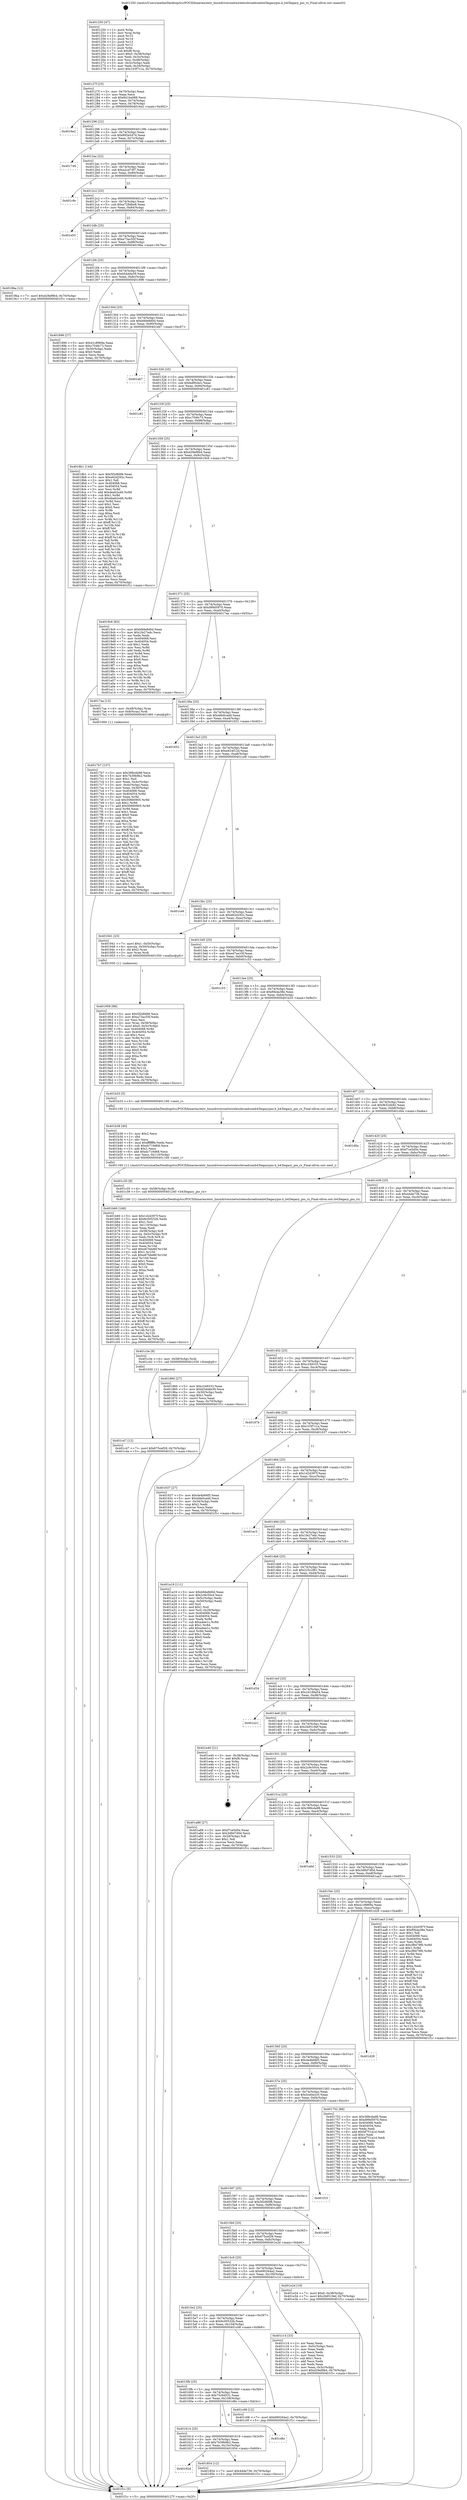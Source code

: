 digraph "0x401250" {
  label = "0x401250 (/mnt/c/Users/mathe/Desktop/tcc/POCII/binaries/extr_linuxdriversnetwirelessbroadcomb43legacypio.h_b43legacy_pio_rx_Final-ollvm.out::main(0))"
  labelloc = "t"
  node[shape=record]

  Entry [label="",width=0.3,height=0.3,shape=circle,fillcolor=black,style=filled]
  "0x40127f" [label="{
     0x40127f [23]\l
     | [instrs]\l
     &nbsp;&nbsp;0x40127f \<+3\>: mov -0x70(%rbp),%eax\l
     &nbsp;&nbsp;0x401282 \<+2\>: mov %eax,%ecx\l
     &nbsp;&nbsp;0x401284 \<+6\>: sub $0x841ba088,%ecx\l
     &nbsp;&nbsp;0x40128a \<+3\>: mov %eax,-0x74(%rbp)\l
     &nbsp;&nbsp;0x40128d \<+3\>: mov %ecx,-0x78(%rbp)\l
     &nbsp;&nbsp;0x401290 \<+6\>: je 00000000004016e2 \<main+0x492\>\l
  }"]
  "0x4016e2" [label="{
     0x4016e2\l
  }", style=dashed]
  "0x401296" [label="{
     0x401296 [22]\l
     | [instrs]\l
     &nbsp;&nbsp;0x401296 \<+5\>: jmp 000000000040129b \<main+0x4b\>\l
     &nbsp;&nbsp;0x40129b \<+3\>: mov -0x74(%rbp),%eax\l
     &nbsp;&nbsp;0x40129e \<+5\>: sub $0x892e5474,%eax\l
     &nbsp;&nbsp;0x4012a3 \<+3\>: mov %eax,-0x7c(%rbp)\l
     &nbsp;&nbsp;0x4012a6 \<+6\>: je 0000000000401746 \<main+0x4f6\>\l
  }"]
  Exit [label="",width=0.3,height=0.3,shape=circle,fillcolor=black,style=filled,peripheries=2]
  "0x401746" [label="{
     0x401746\l
  }", style=dashed]
  "0x4012ac" [label="{
     0x4012ac [22]\l
     | [instrs]\l
     &nbsp;&nbsp;0x4012ac \<+5\>: jmp 00000000004012b1 \<main+0x61\>\l
     &nbsp;&nbsp;0x4012b1 \<+3\>: mov -0x74(%rbp),%eax\l
     &nbsp;&nbsp;0x4012b4 \<+5\>: sub $0xa2cd74f7,%eax\l
     &nbsp;&nbsp;0x4012b9 \<+3\>: mov %eax,-0x80(%rbp)\l
     &nbsp;&nbsp;0x4012bc \<+6\>: je 0000000000401c9c \<main+0xa4c\>\l
  }"]
  "0x401c47" [label="{
     0x401c47 [12]\l
     | [instrs]\l
     &nbsp;&nbsp;0x401c47 \<+7\>: movl $0x675cef28,-0x70(%rbp)\l
     &nbsp;&nbsp;0x401c4e \<+5\>: jmp 0000000000401f1c \<main+0xccc\>\l
  }"]
  "0x401c9c" [label="{
     0x401c9c\l
  }", style=dashed]
  "0x4012c2" [label="{
     0x4012c2 [25]\l
     | [instrs]\l
     &nbsp;&nbsp;0x4012c2 \<+5\>: jmp 00000000004012c7 \<main+0x77\>\l
     &nbsp;&nbsp;0x4012c7 \<+3\>: mov -0x74(%rbp),%eax\l
     &nbsp;&nbsp;0x4012ca \<+5\>: sub $0xa728dbe8,%eax\l
     &nbsp;&nbsp;0x4012cf \<+6\>: mov %eax,-0x84(%rbp)\l
     &nbsp;&nbsp;0x4012d5 \<+6\>: je 0000000000401e55 \<main+0xc05\>\l
  }"]
  "0x401c3e" [label="{
     0x401c3e [9]\l
     | [instrs]\l
     &nbsp;&nbsp;0x401c3e \<+4\>: mov -0x58(%rbp),%rdi\l
     &nbsp;&nbsp;0x401c42 \<+5\>: call 0000000000401030 \<free@plt\>\l
     | [calls]\l
     &nbsp;&nbsp;0x401030 \{1\} (unknown)\l
  }"]
  "0x401e55" [label="{
     0x401e55\l
  }", style=dashed]
  "0x4012db" [label="{
     0x4012db [25]\l
     | [instrs]\l
     &nbsp;&nbsp;0x4012db \<+5\>: jmp 00000000004012e0 \<main+0x90\>\l
     &nbsp;&nbsp;0x4012e0 \<+3\>: mov -0x74(%rbp),%eax\l
     &nbsp;&nbsp;0x4012e3 \<+5\>: sub $0xa73ac55f,%eax\l
     &nbsp;&nbsp;0x4012e8 \<+6\>: mov %eax,-0x88(%rbp)\l
     &nbsp;&nbsp;0x4012ee \<+6\>: je 00000000004019ba \<main+0x76a\>\l
  }"]
  "0x401b60" [label="{
     0x401b60 [168]\l
     | [instrs]\l
     &nbsp;&nbsp;0x401b60 \<+5\>: mov $0x1d2d397f,%ecx\l
     &nbsp;&nbsp;0x401b65 \<+5\>: mov $0x6c00532b,%edx\l
     &nbsp;&nbsp;0x401b6a \<+3\>: mov $0x1,%sil\l
     &nbsp;&nbsp;0x401b6d \<+6\>: mov -0x110(%rbp),%edi\l
     &nbsp;&nbsp;0x401b73 \<+3\>: imul %eax,%edi\l
     &nbsp;&nbsp;0x401b76 \<+4\>: mov -0x58(%rbp),%r8\l
     &nbsp;&nbsp;0x401b7a \<+4\>: movslq -0x5c(%rbp),%r9\l
     &nbsp;&nbsp;0x401b7e \<+4\>: mov %edi,(%r8,%r9,4)\l
     &nbsp;&nbsp;0x401b82 \<+7\>: mov 0x404068,%eax\l
     &nbsp;&nbsp;0x401b89 \<+7\>: mov 0x404054,%edi\l
     &nbsp;&nbsp;0x401b90 \<+3\>: mov %eax,%r10d\l
     &nbsp;&nbsp;0x401b93 \<+7\>: add $0xe67bbd6f,%r10d\l
     &nbsp;&nbsp;0x401b9a \<+4\>: sub $0x1,%r10d\l
     &nbsp;&nbsp;0x401b9e \<+7\>: sub $0xe67bbd6f,%r10d\l
     &nbsp;&nbsp;0x401ba5 \<+4\>: imul %r10d,%eax\l
     &nbsp;&nbsp;0x401ba9 \<+3\>: and $0x1,%eax\l
     &nbsp;&nbsp;0x401bac \<+3\>: cmp $0x0,%eax\l
     &nbsp;&nbsp;0x401baf \<+4\>: sete %r11b\l
     &nbsp;&nbsp;0x401bb3 \<+3\>: cmp $0xa,%edi\l
     &nbsp;&nbsp;0x401bb6 \<+3\>: setl %bl\l
     &nbsp;&nbsp;0x401bb9 \<+3\>: mov %r11b,%r14b\l
     &nbsp;&nbsp;0x401bbc \<+4\>: xor $0xff,%r14b\l
     &nbsp;&nbsp;0x401bc0 \<+3\>: mov %bl,%r15b\l
     &nbsp;&nbsp;0x401bc3 \<+4\>: xor $0xff,%r15b\l
     &nbsp;&nbsp;0x401bc7 \<+4\>: xor $0x1,%sil\l
     &nbsp;&nbsp;0x401bcb \<+3\>: mov %r14b,%r12b\l
     &nbsp;&nbsp;0x401bce \<+4\>: and $0xff,%r12b\l
     &nbsp;&nbsp;0x401bd2 \<+3\>: and %sil,%r11b\l
     &nbsp;&nbsp;0x401bd5 \<+3\>: mov %r15b,%r13b\l
     &nbsp;&nbsp;0x401bd8 \<+4\>: and $0xff,%r13b\l
     &nbsp;&nbsp;0x401bdc \<+3\>: and %sil,%bl\l
     &nbsp;&nbsp;0x401bdf \<+3\>: or %r11b,%r12b\l
     &nbsp;&nbsp;0x401be2 \<+3\>: or %bl,%r13b\l
     &nbsp;&nbsp;0x401be5 \<+3\>: xor %r13b,%r12b\l
     &nbsp;&nbsp;0x401be8 \<+3\>: or %r15b,%r14b\l
     &nbsp;&nbsp;0x401beb \<+4\>: xor $0xff,%r14b\l
     &nbsp;&nbsp;0x401bef \<+4\>: or $0x1,%sil\l
     &nbsp;&nbsp;0x401bf3 \<+3\>: and %sil,%r14b\l
     &nbsp;&nbsp;0x401bf6 \<+3\>: or %r14b,%r12b\l
     &nbsp;&nbsp;0x401bf9 \<+4\>: test $0x1,%r12b\l
     &nbsp;&nbsp;0x401bfd \<+3\>: cmovne %edx,%ecx\l
     &nbsp;&nbsp;0x401c00 \<+3\>: mov %ecx,-0x70(%rbp)\l
     &nbsp;&nbsp;0x401c03 \<+5\>: jmp 0000000000401f1c \<main+0xccc\>\l
  }"]
  "0x4019ba" [label="{
     0x4019ba [12]\l
     | [instrs]\l
     &nbsp;&nbsp;0x4019ba \<+7\>: movl $0xd29ef9b4,-0x70(%rbp)\l
     &nbsp;&nbsp;0x4019c1 \<+5\>: jmp 0000000000401f1c \<main+0xccc\>\l
  }"]
  "0x4012f4" [label="{
     0x4012f4 [25]\l
     | [instrs]\l
     &nbsp;&nbsp;0x4012f4 \<+5\>: jmp 00000000004012f9 \<main+0xa9\>\l
     &nbsp;&nbsp;0x4012f9 \<+3\>: mov -0x74(%rbp),%eax\l
     &nbsp;&nbsp;0x4012fc \<+5\>: sub $0xb54dde39,%eax\l
     &nbsp;&nbsp;0x401301 \<+6\>: mov %eax,-0x8c(%rbp)\l
     &nbsp;&nbsp;0x401307 \<+6\>: je 0000000000401896 \<main+0x646\>\l
  }"]
  "0x401b38" [label="{
     0x401b38 [40]\l
     | [instrs]\l
     &nbsp;&nbsp;0x401b38 \<+5\>: mov $0x2,%ecx\l
     &nbsp;&nbsp;0x401b3d \<+1\>: cltd\l
     &nbsp;&nbsp;0x401b3e \<+2\>: idiv %ecx\l
     &nbsp;&nbsp;0x401b40 \<+6\>: imul $0xfffffffe,%edx,%ecx\l
     &nbsp;&nbsp;0x401b46 \<+6\>: sub $0xdc719d68,%ecx\l
     &nbsp;&nbsp;0x401b4c \<+3\>: add $0x1,%ecx\l
     &nbsp;&nbsp;0x401b4f \<+6\>: add $0xdc719d68,%ecx\l
     &nbsp;&nbsp;0x401b55 \<+6\>: mov %ecx,-0x110(%rbp)\l
     &nbsp;&nbsp;0x401b5b \<+5\>: call 0000000000401160 \<next_i\>\l
     | [calls]\l
     &nbsp;&nbsp;0x401160 \{1\} (/mnt/c/Users/mathe/Desktop/tcc/POCII/binaries/extr_linuxdriversnetwirelessbroadcomb43legacypio.h_b43legacy_pio_rx_Final-ollvm.out::next_i)\l
  }"]
  "0x401896" [label="{
     0x401896 [27]\l
     | [instrs]\l
     &nbsp;&nbsp;0x401896 \<+5\>: mov $0x41c8969a,%eax\l
     &nbsp;&nbsp;0x40189b \<+5\>: mov $0xc704fc73,%ecx\l
     &nbsp;&nbsp;0x4018a0 \<+3\>: mov -0x30(%rbp),%edx\l
     &nbsp;&nbsp;0x4018a3 \<+3\>: cmp $0x0,%edx\l
     &nbsp;&nbsp;0x4018a6 \<+3\>: cmove %ecx,%eax\l
     &nbsp;&nbsp;0x4018a9 \<+3\>: mov %eax,-0x70(%rbp)\l
     &nbsp;&nbsp;0x4018ac \<+5\>: jmp 0000000000401f1c \<main+0xccc\>\l
  }"]
  "0x40130d" [label="{
     0x40130d [25]\l
     | [instrs]\l
     &nbsp;&nbsp;0x40130d \<+5\>: jmp 0000000000401312 \<main+0xc2\>\l
     &nbsp;&nbsp;0x401312 \<+3\>: mov -0x74(%rbp),%eax\l
     &nbsp;&nbsp;0x401315 \<+5\>: sub $0xb9de8d0d,%eax\l
     &nbsp;&nbsp;0x40131a \<+6\>: mov %eax,-0x90(%rbp)\l
     &nbsp;&nbsp;0x401320 \<+6\>: je 0000000000401eb7 \<main+0xc67\>\l
  }"]
  "0x401958" [label="{
     0x401958 [98]\l
     | [instrs]\l
     &nbsp;&nbsp;0x401958 \<+5\>: mov $0x5f2dfd98,%ecx\l
     &nbsp;&nbsp;0x40195d \<+5\>: mov $0xa73ac55f,%edx\l
     &nbsp;&nbsp;0x401962 \<+2\>: xor %esi,%esi\l
     &nbsp;&nbsp;0x401964 \<+4\>: mov %rax,-0x58(%rbp)\l
     &nbsp;&nbsp;0x401968 \<+7\>: movl $0x0,-0x5c(%rbp)\l
     &nbsp;&nbsp;0x40196f \<+8\>: mov 0x404068,%r8d\l
     &nbsp;&nbsp;0x401977 \<+8\>: mov 0x404054,%r9d\l
     &nbsp;&nbsp;0x40197f \<+3\>: sub $0x1,%esi\l
     &nbsp;&nbsp;0x401982 \<+3\>: mov %r8d,%r10d\l
     &nbsp;&nbsp;0x401985 \<+3\>: add %esi,%r10d\l
     &nbsp;&nbsp;0x401988 \<+4\>: imul %r10d,%r8d\l
     &nbsp;&nbsp;0x40198c \<+4\>: and $0x1,%r8d\l
     &nbsp;&nbsp;0x401990 \<+4\>: cmp $0x0,%r8d\l
     &nbsp;&nbsp;0x401994 \<+4\>: sete %r11b\l
     &nbsp;&nbsp;0x401998 \<+4\>: cmp $0xa,%r9d\l
     &nbsp;&nbsp;0x40199c \<+3\>: setl %bl\l
     &nbsp;&nbsp;0x40199f \<+3\>: mov %r11b,%r14b\l
     &nbsp;&nbsp;0x4019a2 \<+3\>: and %bl,%r14b\l
     &nbsp;&nbsp;0x4019a5 \<+3\>: xor %bl,%r11b\l
     &nbsp;&nbsp;0x4019a8 \<+3\>: or %r11b,%r14b\l
     &nbsp;&nbsp;0x4019ab \<+4\>: test $0x1,%r14b\l
     &nbsp;&nbsp;0x4019af \<+3\>: cmovne %edx,%ecx\l
     &nbsp;&nbsp;0x4019b2 \<+3\>: mov %ecx,-0x70(%rbp)\l
     &nbsp;&nbsp;0x4019b5 \<+5\>: jmp 0000000000401f1c \<main+0xccc\>\l
  }"]
  "0x401eb7" [label="{
     0x401eb7\l
  }", style=dashed]
  "0x401326" [label="{
     0x401326 [25]\l
     | [instrs]\l
     &nbsp;&nbsp;0x401326 \<+5\>: jmp 000000000040132b \<main+0xdb\>\l
     &nbsp;&nbsp;0x40132b \<+3\>: mov -0x74(%rbp),%eax\l
     &nbsp;&nbsp;0x40132e \<+5\>: sub $0xbdf0cbcc,%eax\l
     &nbsp;&nbsp;0x401333 \<+6\>: mov %eax,-0x94(%rbp)\l
     &nbsp;&nbsp;0x401339 \<+6\>: je 0000000000401c81 \<main+0xa31\>\l
  }"]
  "0x40162d" [label="{
     0x40162d\l
  }", style=dashed]
  "0x401c81" [label="{
     0x401c81\l
  }", style=dashed]
  "0x40133f" [label="{
     0x40133f [25]\l
     | [instrs]\l
     &nbsp;&nbsp;0x40133f \<+5\>: jmp 0000000000401344 \<main+0xf4\>\l
     &nbsp;&nbsp;0x401344 \<+3\>: mov -0x74(%rbp),%eax\l
     &nbsp;&nbsp;0x401347 \<+5\>: sub $0xc704fc73,%eax\l
     &nbsp;&nbsp;0x40134c \<+6\>: mov %eax,-0x98(%rbp)\l
     &nbsp;&nbsp;0x401352 \<+6\>: je 00000000004018b1 \<main+0x661\>\l
  }"]
  "0x401854" [label="{
     0x401854 [12]\l
     | [instrs]\l
     &nbsp;&nbsp;0x401854 \<+7\>: movl $0x44de736,-0x70(%rbp)\l
     &nbsp;&nbsp;0x40185b \<+5\>: jmp 0000000000401f1c \<main+0xccc\>\l
  }"]
  "0x4018b1" [label="{
     0x4018b1 [144]\l
     | [instrs]\l
     &nbsp;&nbsp;0x4018b1 \<+5\>: mov $0x5f2dfd98,%eax\l
     &nbsp;&nbsp;0x4018b6 \<+5\>: mov $0xe62d292c,%ecx\l
     &nbsp;&nbsp;0x4018bb \<+2\>: mov $0x1,%dl\l
     &nbsp;&nbsp;0x4018bd \<+7\>: mov 0x404068,%esi\l
     &nbsp;&nbsp;0x4018c4 \<+7\>: mov 0x404054,%edi\l
     &nbsp;&nbsp;0x4018cb \<+3\>: mov %esi,%r8d\l
     &nbsp;&nbsp;0x4018ce \<+7\>: add $0xdeeb2e46,%r8d\l
     &nbsp;&nbsp;0x4018d5 \<+4\>: sub $0x1,%r8d\l
     &nbsp;&nbsp;0x4018d9 \<+7\>: sub $0xdeeb2e46,%r8d\l
     &nbsp;&nbsp;0x4018e0 \<+4\>: imul %r8d,%esi\l
     &nbsp;&nbsp;0x4018e4 \<+3\>: and $0x1,%esi\l
     &nbsp;&nbsp;0x4018e7 \<+3\>: cmp $0x0,%esi\l
     &nbsp;&nbsp;0x4018ea \<+4\>: sete %r9b\l
     &nbsp;&nbsp;0x4018ee \<+3\>: cmp $0xa,%edi\l
     &nbsp;&nbsp;0x4018f1 \<+4\>: setl %r10b\l
     &nbsp;&nbsp;0x4018f5 \<+3\>: mov %r9b,%r11b\l
     &nbsp;&nbsp;0x4018f8 \<+4\>: xor $0xff,%r11b\l
     &nbsp;&nbsp;0x4018fc \<+3\>: mov %r10b,%bl\l
     &nbsp;&nbsp;0x4018ff \<+3\>: xor $0xff,%bl\l
     &nbsp;&nbsp;0x401902 \<+3\>: xor $0x1,%dl\l
     &nbsp;&nbsp;0x401905 \<+3\>: mov %r11b,%r14b\l
     &nbsp;&nbsp;0x401908 \<+4\>: and $0xff,%r14b\l
     &nbsp;&nbsp;0x40190c \<+3\>: and %dl,%r9b\l
     &nbsp;&nbsp;0x40190f \<+3\>: mov %bl,%r15b\l
     &nbsp;&nbsp;0x401912 \<+4\>: and $0xff,%r15b\l
     &nbsp;&nbsp;0x401916 \<+3\>: and %dl,%r10b\l
     &nbsp;&nbsp;0x401919 \<+3\>: or %r9b,%r14b\l
     &nbsp;&nbsp;0x40191c \<+3\>: or %r10b,%r15b\l
     &nbsp;&nbsp;0x40191f \<+3\>: xor %r15b,%r14b\l
     &nbsp;&nbsp;0x401922 \<+3\>: or %bl,%r11b\l
     &nbsp;&nbsp;0x401925 \<+4\>: xor $0xff,%r11b\l
     &nbsp;&nbsp;0x401929 \<+3\>: or $0x1,%dl\l
     &nbsp;&nbsp;0x40192c \<+3\>: and %dl,%r11b\l
     &nbsp;&nbsp;0x40192f \<+3\>: or %r11b,%r14b\l
     &nbsp;&nbsp;0x401932 \<+4\>: test $0x1,%r14b\l
     &nbsp;&nbsp;0x401936 \<+3\>: cmovne %ecx,%eax\l
     &nbsp;&nbsp;0x401939 \<+3\>: mov %eax,-0x70(%rbp)\l
     &nbsp;&nbsp;0x40193c \<+5\>: jmp 0000000000401f1c \<main+0xccc\>\l
  }"]
  "0x401358" [label="{
     0x401358 [25]\l
     | [instrs]\l
     &nbsp;&nbsp;0x401358 \<+5\>: jmp 000000000040135d \<main+0x10d\>\l
     &nbsp;&nbsp;0x40135d \<+3\>: mov -0x74(%rbp),%eax\l
     &nbsp;&nbsp;0x401360 \<+5\>: sub $0xd29ef9b4,%eax\l
     &nbsp;&nbsp;0x401365 \<+6\>: mov %eax,-0x9c(%rbp)\l
     &nbsp;&nbsp;0x40136b \<+6\>: je 00000000004019c6 \<main+0x776\>\l
  }"]
  "0x401614" [label="{
     0x401614 [25]\l
     | [instrs]\l
     &nbsp;&nbsp;0x401614 \<+5\>: jmp 0000000000401619 \<main+0x3c9\>\l
     &nbsp;&nbsp;0x401619 \<+3\>: mov -0x74(%rbp),%eax\l
     &nbsp;&nbsp;0x40161c \<+5\>: sub $0x7b39b9b2,%eax\l
     &nbsp;&nbsp;0x401621 \<+6\>: mov %eax,-0x10c(%rbp)\l
     &nbsp;&nbsp;0x401627 \<+6\>: je 0000000000401854 \<main+0x604\>\l
  }"]
  "0x4019c6" [label="{
     0x4019c6 [83]\l
     | [instrs]\l
     &nbsp;&nbsp;0x4019c6 \<+5\>: mov $0xb9de8d0d,%eax\l
     &nbsp;&nbsp;0x4019cb \<+5\>: mov $0x1fe27edc,%ecx\l
     &nbsp;&nbsp;0x4019d0 \<+2\>: xor %edx,%edx\l
     &nbsp;&nbsp;0x4019d2 \<+7\>: mov 0x404068,%esi\l
     &nbsp;&nbsp;0x4019d9 \<+7\>: mov 0x404054,%edi\l
     &nbsp;&nbsp;0x4019e0 \<+3\>: sub $0x1,%edx\l
     &nbsp;&nbsp;0x4019e3 \<+3\>: mov %esi,%r8d\l
     &nbsp;&nbsp;0x4019e6 \<+3\>: add %edx,%r8d\l
     &nbsp;&nbsp;0x4019e9 \<+4\>: imul %r8d,%esi\l
     &nbsp;&nbsp;0x4019ed \<+3\>: and $0x1,%esi\l
     &nbsp;&nbsp;0x4019f0 \<+3\>: cmp $0x0,%esi\l
     &nbsp;&nbsp;0x4019f3 \<+4\>: sete %r9b\l
     &nbsp;&nbsp;0x4019f7 \<+3\>: cmp $0xa,%edi\l
     &nbsp;&nbsp;0x4019fa \<+4\>: setl %r10b\l
     &nbsp;&nbsp;0x4019fe \<+3\>: mov %r9b,%r11b\l
     &nbsp;&nbsp;0x401a01 \<+3\>: and %r10b,%r11b\l
     &nbsp;&nbsp;0x401a04 \<+3\>: xor %r10b,%r9b\l
     &nbsp;&nbsp;0x401a07 \<+3\>: or %r9b,%r11b\l
     &nbsp;&nbsp;0x401a0a \<+4\>: test $0x1,%r11b\l
     &nbsp;&nbsp;0x401a0e \<+3\>: cmovne %ecx,%eax\l
     &nbsp;&nbsp;0x401a11 \<+3\>: mov %eax,-0x70(%rbp)\l
     &nbsp;&nbsp;0x401a14 \<+5\>: jmp 0000000000401f1c \<main+0xccc\>\l
  }"]
  "0x401371" [label="{
     0x401371 [25]\l
     | [instrs]\l
     &nbsp;&nbsp;0x401371 \<+5\>: jmp 0000000000401376 \<main+0x126\>\l
     &nbsp;&nbsp;0x401376 \<+3\>: mov -0x74(%rbp),%eax\l
     &nbsp;&nbsp;0x401379 \<+5\>: sub $0xd99d5970,%eax\l
     &nbsp;&nbsp;0x40137e \<+6\>: mov %eax,-0xa0(%rbp)\l
     &nbsp;&nbsp;0x401384 \<+6\>: je 00000000004017aa \<main+0x55a\>\l
  }"]
  "0x401d8c" [label="{
     0x401d8c\l
  }", style=dashed]
  "0x4017aa" [label="{
     0x4017aa [13]\l
     | [instrs]\l
     &nbsp;&nbsp;0x4017aa \<+4\>: mov -0x48(%rbp),%rax\l
     &nbsp;&nbsp;0x4017ae \<+4\>: mov 0x8(%rax),%rdi\l
     &nbsp;&nbsp;0x4017b2 \<+5\>: call 0000000000401060 \<atoi@plt\>\l
     | [calls]\l
     &nbsp;&nbsp;0x401060 \{1\} (unknown)\l
  }"]
  "0x40138a" [label="{
     0x40138a [25]\l
     | [instrs]\l
     &nbsp;&nbsp;0x40138a \<+5\>: jmp 000000000040138f \<main+0x13f\>\l
     &nbsp;&nbsp;0x40138f \<+3\>: mov -0x74(%rbp),%eax\l
     &nbsp;&nbsp;0x401392 \<+5\>: sub $0xdde0cadd,%eax\l
     &nbsp;&nbsp;0x401397 \<+6\>: mov %eax,-0xa4(%rbp)\l
     &nbsp;&nbsp;0x40139d \<+6\>: je 0000000000401652 \<main+0x402\>\l
  }"]
  "0x4015fb" [label="{
     0x4015fb [25]\l
     | [instrs]\l
     &nbsp;&nbsp;0x4015fb \<+5\>: jmp 0000000000401600 \<main+0x3b0\>\l
     &nbsp;&nbsp;0x401600 \<+3\>: mov -0x74(%rbp),%eax\l
     &nbsp;&nbsp;0x401603 \<+5\>: sub $0x75c6d531,%eax\l
     &nbsp;&nbsp;0x401608 \<+6\>: mov %eax,-0x108(%rbp)\l
     &nbsp;&nbsp;0x40160e \<+6\>: je 0000000000401d8c \<main+0xb3c\>\l
  }"]
  "0x401652" [label="{
     0x401652\l
  }", style=dashed]
  "0x4013a3" [label="{
     0x4013a3 [25]\l
     | [instrs]\l
     &nbsp;&nbsp;0x4013a3 \<+5\>: jmp 00000000004013a8 \<main+0x158\>\l
     &nbsp;&nbsp;0x4013a8 \<+3\>: mov -0x74(%rbp),%eax\l
     &nbsp;&nbsp;0x4013ab \<+5\>: sub $0xe624f12d,%eax\l
     &nbsp;&nbsp;0x4013b0 \<+6\>: mov %eax,-0xa8(%rbp)\l
     &nbsp;&nbsp;0x4013b6 \<+6\>: je 0000000000401ce9 \<main+0xa99\>\l
  }"]
  "0x401c08" [label="{
     0x401c08 [12]\l
     | [instrs]\l
     &nbsp;&nbsp;0x401c08 \<+7\>: movl $0x690264a2,-0x70(%rbp)\l
     &nbsp;&nbsp;0x401c0f \<+5\>: jmp 0000000000401f1c \<main+0xccc\>\l
  }"]
  "0x401ce9" [label="{
     0x401ce9\l
  }", style=dashed]
  "0x4013bc" [label="{
     0x4013bc [25]\l
     | [instrs]\l
     &nbsp;&nbsp;0x4013bc \<+5\>: jmp 00000000004013c1 \<main+0x171\>\l
     &nbsp;&nbsp;0x4013c1 \<+3\>: mov -0x74(%rbp),%eax\l
     &nbsp;&nbsp;0x4013c4 \<+5\>: sub $0xe62d292c,%eax\l
     &nbsp;&nbsp;0x4013c9 \<+6\>: mov %eax,-0xac(%rbp)\l
     &nbsp;&nbsp;0x4013cf \<+6\>: je 0000000000401941 \<main+0x6f1\>\l
  }"]
  "0x4015e2" [label="{
     0x4015e2 [25]\l
     | [instrs]\l
     &nbsp;&nbsp;0x4015e2 \<+5\>: jmp 00000000004015e7 \<main+0x397\>\l
     &nbsp;&nbsp;0x4015e7 \<+3\>: mov -0x74(%rbp),%eax\l
     &nbsp;&nbsp;0x4015ea \<+5\>: sub $0x6c00532b,%eax\l
     &nbsp;&nbsp;0x4015ef \<+6\>: mov %eax,-0x104(%rbp)\l
     &nbsp;&nbsp;0x4015f5 \<+6\>: je 0000000000401c08 \<main+0x9b8\>\l
  }"]
  "0x401941" [label="{
     0x401941 [23]\l
     | [instrs]\l
     &nbsp;&nbsp;0x401941 \<+7\>: movl $0x1,-0x50(%rbp)\l
     &nbsp;&nbsp;0x401948 \<+4\>: movslq -0x50(%rbp),%rax\l
     &nbsp;&nbsp;0x40194c \<+4\>: shl $0x2,%rax\l
     &nbsp;&nbsp;0x401950 \<+3\>: mov %rax,%rdi\l
     &nbsp;&nbsp;0x401953 \<+5\>: call 0000000000401050 \<malloc@plt\>\l
     | [calls]\l
     &nbsp;&nbsp;0x401050 \{1\} (unknown)\l
  }"]
  "0x4013d5" [label="{
     0x4013d5 [25]\l
     | [instrs]\l
     &nbsp;&nbsp;0x4013d5 \<+5\>: jmp 00000000004013da \<main+0x18a\>\l
     &nbsp;&nbsp;0x4013da \<+3\>: mov -0x74(%rbp),%eax\l
     &nbsp;&nbsp;0x4013dd \<+5\>: sub $0xed7ae10f,%eax\l
     &nbsp;&nbsp;0x4013e2 \<+6\>: mov %eax,-0xb0(%rbp)\l
     &nbsp;&nbsp;0x4013e8 \<+6\>: je 0000000000401c53 \<main+0xa03\>\l
  }"]
  "0x401c14" [label="{
     0x401c14 [33]\l
     | [instrs]\l
     &nbsp;&nbsp;0x401c14 \<+2\>: xor %eax,%eax\l
     &nbsp;&nbsp;0x401c16 \<+3\>: mov -0x5c(%rbp),%ecx\l
     &nbsp;&nbsp;0x401c19 \<+2\>: mov %eax,%edx\l
     &nbsp;&nbsp;0x401c1b \<+2\>: sub %ecx,%edx\l
     &nbsp;&nbsp;0x401c1d \<+2\>: mov %eax,%ecx\l
     &nbsp;&nbsp;0x401c1f \<+3\>: sub $0x1,%ecx\l
     &nbsp;&nbsp;0x401c22 \<+2\>: add %ecx,%edx\l
     &nbsp;&nbsp;0x401c24 \<+2\>: sub %edx,%eax\l
     &nbsp;&nbsp;0x401c26 \<+3\>: mov %eax,-0x5c(%rbp)\l
     &nbsp;&nbsp;0x401c29 \<+7\>: movl $0xd29ef9b4,-0x70(%rbp)\l
     &nbsp;&nbsp;0x401c30 \<+5\>: jmp 0000000000401f1c \<main+0xccc\>\l
  }"]
  "0x401c53" [label="{
     0x401c53\l
  }", style=dashed]
  "0x4013ee" [label="{
     0x4013ee [25]\l
     | [instrs]\l
     &nbsp;&nbsp;0x4013ee \<+5\>: jmp 00000000004013f3 \<main+0x1a3\>\l
     &nbsp;&nbsp;0x4013f3 \<+3\>: mov -0x74(%rbp),%eax\l
     &nbsp;&nbsp;0x4013f6 \<+5\>: sub $0xf0b4a38e,%eax\l
     &nbsp;&nbsp;0x4013fb \<+6\>: mov %eax,-0xb4(%rbp)\l
     &nbsp;&nbsp;0x401401 \<+6\>: je 0000000000401b33 \<main+0x8e3\>\l
  }"]
  "0x4015c9" [label="{
     0x4015c9 [25]\l
     | [instrs]\l
     &nbsp;&nbsp;0x4015c9 \<+5\>: jmp 00000000004015ce \<main+0x37e\>\l
     &nbsp;&nbsp;0x4015ce \<+3\>: mov -0x74(%rbp),%eax\l
     &nbsp;&nbsp;0x4015d1 \<+5\>: sub $0x690264a2,%eax\l
     &nbsp;&nbsp;0x4015d6 \<+6\>: mov %eax,-0x100(%rbp)\l
     &nbsp;&nbsp;0x4015dc \<+6\>: je 0000000000401c14 \<main+0x9c4\>\l
  }"]
  "0x401b33" [label="{
     0x401b33 [5]\l
     | [instrs]\l
     &nbsp;&nbsp;0x401b33 \<+5\>: call 0000000000401160 \<next_i\>\l
     | [calls]\l
     &nbsp;&nbsp;0x401160 \{1\} (/mnt/c/Users/mathe/Desktop/tcc/POCII/binaries/extr_linuxdriversnetwirelessbroadcomb43legacypio.h_b43legacy_pio_rx_Final-ollvm.out::next_i)\l
  }"]
  "0x401407" [label="{
     0x401407 [25]\l
     | [instrs]\l
     &nbsp;&nbsp;0x401407 \<+5\>: jmp 000000000040140c \<main+0x1bc\>\l
     &nbsp;&nbsp;0x40140c \<+3\>: mov -0x74(%rbp),%eax\l
     &nbsp;&nbsp;0x40140f \<+5\>: sub $0xf6324b92,%eax\l
     &nbsp;&nbsp;0x401414 \<+6\>: mov %eax,-0xb8(%rbp)\l
     &nbsp;&nbsp;0x40141a \<+6\>: je 0000000000401d0a \<main+0xaba\>\l
  }"]
  "0x401e2d" [label="{
     0x401e2d [19]\l
     | [instrs]\l
     &nbsp;&nbsp;0x401e2d \<+7\>: movl $0x0,-0x38(%rbp)\l
     &nbsp;&nbsp;0x401e34 \<+7\>: movl $0x2b9519ef,-0x70(%rbp)\l
     &nbsp;&nbsp;0x401e3b \<+5\>: jmp 0000000000401f1c \<main+0xccc\>\l
  }"]
  "0x401d0a" [label="{
     0x401d0a\l
  }", style=dashed]
  "0x401420" [label="{
     0x401420 [25]\l
     | [instrs]\l
     &nbsp;&nbsp;0x401420 \<+5\>: jmp 0000000000401425 \<main+0x1d5\>\l
     &nbsp;&nbsp;0x401425 \<+3\>: mov -0x74(%rbp),%eax\l
     &nbsp;&nbsp;0x401428 \<+5\>: sub $0xf7ce5d5e,%eax\l
     &nbsp;&nbsp;0x40142d \<+6\>: mov %eax,-0xbc(%rbp)\l
     &nbsp;&nbsp;0x401433 \<+6\>: je 0000000000401c35 \<main+0x9e5\>\l
  }"]
  "0x4015b0" [label="{
     0x4015b0 [25]\l
     | [instrs]\l
     &nbsp;&nbsp;0x4015b0 \<+5\>: jmp 00000000004015b5 \<main+0x365\>\l
     &nbsp;&nbsp;0x4015b5 \<+3\>: mov -0x74(%rbp),%eax\l
     &nbsp;&nbsp;0x4015b8 \<+5\>: sub $0x675cef28,%eax\l
     &nbsp;&nbsp;0x4015bd \<+6\>: mov %eax,-0xfc(%rbp)\l
     &nbsp;&nbsp;0x4015c3 \<+6\>: je 0000000000401e2d \<main+0xbdd\>\l
  }"]
  "0x401c35" [label="{
     0x401c35 [9]\l
     | [instrs]\l
     &nbsp;&nbsp;0x401c35 \<+4\>: mov -0x58(%rbp),%rdi\l
     &nbsp;&nbsp;0x401c39 \<+5\>: call 0000000000401240 \<b43legacy_pio_rx\>\l
     | [calls]\l
     &nbsp;&nbsp;0x401240 \{1\} (/mnt/c/Users/mathe/Desktop/tcc/POCII/binaries/extr_linuxdriversnetwirelessbroadcomb43legacypio.h_b43legacy_pio_rx_Final-ollvm.out::b43legacy_pio_rx)\l
  }"]
  "0x401439" [label="{
     0x401439 [25]\l
     | [instrs]\l
     &nbsp;&nbsp;0x401439 \<+5\>: jmp 000000000040143e \<main+0x1ee\>\l
     &nbsp;&nbsp;0x40143e \<+3\>: mov -0x74(%rbp),%eax\l
     &nbsp;&nbsp;0x401441 \<+5\>: sub $0x44de736,%eax\l
     &nbsp;&nbsp;0x401446 \<+6\>: mov %eax,-0xc0(%rbp)\l
     &nbsp;&nbsp;0x40144c \<+6\>: je 0000000000401860 \<main+0x610\>\l
  }"]
  "0x401e89" [label="{
     0x401e89\l
  }", style=dashed]
  "0x401860" [label="{
     0x401860 [27]\l
     | [instrs]\l
     &nbsp;&nbsp;0x401860 \<+5\>: mov $0xc249333,%eax\l
     &nbsp;&nbsp;0x401865 \<+5\>: mov $0xb54dde39,%ecx\l
     &nbsp;&nbsp;0x40186a \<+3\>: mov -0x30(%rbp),%edx\l
     &nbsp;&nbsp;0x40186d \<+3\>: cmp $0x1,%edx\l
     &nbsp;&nbsp;0x401870 \<+3\>: cmovl %ecx,%eax\l
     &nbsp;&nbsp;0x401873 \<+3\>: mov %eax,-0x70(%rbp)\l
     &nbsp;&nbsp;0x401876 \<+5\>: jmp 0000000000401f1c \<main+0xccc\>\l
  }"]
  "0x401452" [label="{
     0x401452 [25]\l
     | [instrs]\l
     &nbsp;&nbsp;0x401452 \<+5\>: jmp 0000000000401457 \<main+0x207\>\l
     &nbsp;&nbsp;0x401457 \<+3\>: mov -0x74(%rbp),%eax\l
     &nbsp;&nbsp;0x40145a \<+5\>: sub $0xc249333,%eax\l
     &nbsp;&nbsp;0x40145f \<+6\>: mov %eax,-0xc4(%rbp)\l
     &nbsp;&nbsp;0x401465 \<+6\>: je 000000000040187b \<main+0x62b\>\l
  }"]
  "0x401597" [label="{
     0x401597 [25]\l
     | [instrs]\l
     &nbsp;&nbsp;0x401597 \<+5\>: jmp 000000000040159c \<main+0x34c\>\l
     &nbsp;&nbsp;0x40159c \<+3\>: mov -0x74(%rbp),%eax\l
     &nbsp;&nbsp;0x40159f \<+5\>: sub $0x5f2dfd98,%eax\l
     &nbsp;&nbsp;0x4015a4 \<+6\>: mov %eax,-0xf8(%rbp)\l
     &nbsp;&nbsp;0x4015aa \<+6\>: je 0000000000401e89 \<main+0xc39\>\l
  }"]
  "0x40187b" [label="{
     0x40187b\l
  }", style=dashed]
  "0x40146b" [label="{
     0x40146b [25]\l
     | [instrs]\l
     &nbsp;&nbsp;0x40146b \<+5\>: jmp 0000000000401470 \<main+0x220\>\l
     &nbsp;&nbsp;0x401470 \<+3\>: mov -0x74(%rbp),%eax\l
     &nbsp;&nbsp;0x401473 \<+5\>: sub $0x103f7c1a,%eax\l
     &nbsp;&nbsp;0x401478 \<+6\>: mov %eax,-0xc8(%rbp)\l
     &nbsp;&nbsp;0x40147e \<+6\>: je 0000000000401637 \<main+0x3e7\>\l
  }"]
  "0x401f10" [label="{
     0x401f10\l
  }", style=dashed]
  "0x401637" [label="{
     0x401637 [27]\l
     | [instrs]\l
     &nbsp;&nbsp;0x401637 \<+5\>: mov $0x4e4b66f5,%eax\l
     &nbsp;&nbsp;0x40163c \<+5\>: mov $0xdde0cadd,%ecx\l
     &nbsp;&nbsp;0x401641 \<+3\>: mov -0x34(%rbp),%edx\l
     &nbsp;&nbsp;0x401644 \<+3\>: cmp $0x2,%edx\l
     &nbsp;&nbsp;0x401647 \<+3\>: cmovne %ecx,%eax\l
     &nbsp;&nbsp;0x40164a \<+3\>: mov %eax,-0x70(%rbp)\l
     &nbsp;&nbsp;0x40164d \<+5\>: jmp 0000000000401f1c \<main+0xccc\>\l
  }"]
  "0x401484" [label="{
     0x401484 [25]\l
     | [instrs]\l
     &nbsp;&nbsp;0x401484 \<+5\>: jmp 0000000000401489 \<main+0x239\>\l
     &nbsp;&nbsp;0x401489 \<+3\>: mov -0x74(%rbp),%eax\l
     &nbsp;&nbsp;0x40148c \<+5\>: sub $0x1d2d397f,%eax\l
     &nbsp;&nbsp;0x401491 \<+6\>: mov %eax,-0xcc(%rbp)\l
     &nbsp;&nbsp;0x401497 \<+6\>: je 0000000000401ec3 \<main+0xc73\>\l
  }"]
  "0x401f1c" [label="{
     0x401f1c [5]\l
     | [instrs]\l
     &nbsp;&nbsp;0x401f1c \<+5\>: jmp 000000000040127f \<main+0x2f\>\l
  }"]
  "0x401250" [label="{
     0x401250 [47]\l
     | [instrs]\l
     &nbsp;&nbsp;0x401250 \<+1\>: push %rbp\l
     &nbsp;&nbsp;0x401251 \<+3\>: mov %rsp,%rbp\l
     &nbsp;&nbsp;0x401254 \<+2\>: push %r15\l
     &nbsp;&nbsp;0x401256 \<+2\>: push %r14\l
     &nbsp;&nbsp;0x401258 \<+2\>: push %r13\l
     &nbsp;&nbsp;0x40125a \<+2\>: push %r12\l
     &nbsp;&nbsp;0x40125c \<+1\>: push %rbx\l
     &nbsp;&nbsp;0x40125d \<+7\>: sub $0xf8,%rsp\l
     &nbsp;&nbsp;0x401264 \<+7\>: movl $0x0,-0x38(%rbp)\l
     &nbsp;&nbsp;0x40126b \<+3\>: mov %edi,-0x3c(%rbp)\l
     &nbsp;&nbsp;0x40126e \<+4\>: mov %rsi,-0x48(%rbp)\l
     &nbsp;&nbsp;0x401272 \<+3\>: mov -0x3c(%rbp),%edi\l
     &nbsp;&nbsp;0x401275 \<+3\>: mov %edi,-0x34(%rbp)\l
     &nbsp;&nbsp;0x401278 \<+7\>: movl $0x103f7c1a,-0x70(%rbp)\l
  }"]
  "0x4017b7" [label="{
     0x4017b7 [157]\l
     | [instrs]\l
     &nbsp;&nbsp;0x4017b7 \<+5\>: mov $0x388cda98,%ecx\l
     &nbsp;&nbsp;0x4017bc \<+5\>: mov $0x7b39b9b2,%edx\l
     &nbsp;&nbsp;0x4017c1 \<+3\>: mov $0x1,%sil\l
     &nbsp;&nbsp;0x4017c4 \<+3\>: mov %eax,-0x4c(%rbp)\l
     &nbsp;&nbsp;0x4017c7 \<+3\>: mov -0x4c(%rbp),%eax\l
     &nbsp;&nbsp;0x4017ca \<+3\>: mov %eax,-0x30(%rbp)\l
     &nbsp;&nbsp;0x4017cd \<+7\>: mov 0x404068,%eax\l
     &nbsp;&nbsp;0x4017d4 \<+8\>: mov 0x404054,%r8d\l
     &nbsp;&nbsp;0x4017dc \<+3\>: mov %eax,%r9d\l
     &nbsp;&nbsp;0x4017df \<+7\>: sub $0x50660905,%r9d\l
     &nbsp;&nbsp;0x4017e6 \<+4\>: sub $0x1,%r9d\l
     &nbsp;&nbsp;0x4017ea \<+7\>: add $0x50660905,%r9d\l
     &nbsp;&nbsp;0x4017f1 \<+4\>: imul %r9d,%eax\l
     &nbsp;&nbsp;0x4017f5 \<+3\>: and $0x1,%eax\l
     &nbsp;&nbsp;0x4017f8 \<+3\>: cmp $0x0,%eax\l
     &nbsp;&nbsp;0x4017fb \<+4\>: sete %r10b\l
     &nbsp;&nbsp;0x4017ff \<+4\>: cmp $0xa,%r8d\l
     &nbsp;&nbsp;0x401803 \<+4\>: setl %r11b\l
     &nbsp;&nbsp;0x401807 \<+3\>: mov %r10b,%bl\l
     &nbsp;&nbsp;0x40180a \<+3\>: xor $0xff,%bl\l
     &nbsp;&nbsp;0x40180d \<+3\>: mov %r11b,%r14b\l
     &nbsp;&nbsp;0x401810 \<+4\>: xor $0xff,%r14b\l
     &nbsp;&nbsp;0x401814 \<+4\>: xor $0x1,%sil\l
     &nbsp;&nbsp;0x401818 \<+3\>: mov %bl,%r15b\l
     &nbsp;&nbsp;0x40181b \<+4\>: and $0xff,%r15b\l
     &nbsp;&nbsp;0x40181f \<+3\>: and %sil,%r10b\l
     &nbsp;&nbsp;0x401822 \<+3\>: mov %r14b,%r12b\l
     &nbsp;&nbsp;0x401825 \<+4\>: and $0xff,%r12b\l
     &nbsp;&nbsp;0x401829 \<+3\>: and %sil,%r11b\l
     &nbsp;&nbsp;0x40182c \<+3\>: or %r10b,%r15b\l
     &nbsp;&nbsp;0x40182f \<+3\>: or %r11b,%r12b\l
     &nbsp;&nbsp;0x401832 \<+3\>: xor %r12b,%r15b\l
     &nbsp;&nbsp;0x401835 \<+3\>: or %r14b,%bl\l
     &nbsp;&nbsp;0x401838 \<+3\>: xor $0xff,%bl\l
     &nbsp;&nbsp;0x40183b \<+4\>: or $0x1,%sil\l
     &nbsp;&nbsp;0x40183f \<+3\>: and %sil,%bl\l
     &nbsp;&nbsp;0x401842 \<+3\>: or %bl,%r15b\l
     &nbsp;&nbsp;0x401845 \<+4\>: test $0x1,%r15b\l
     &nbsp;&nbsp;0x401849 \<+3\>: cmovne %edx,%ecx\l
     &nbsp;&nbsp;0x40184c \<+3\>: mov %ecx,-0x70(%rbp)\l
     &nbsp;&nbsp;0x40184f \<+5\>: jmp 0000000000401f1c \<main+0xccc\>\l
  }"]
  "0x401ec3" [label="{
     0x401ec3\l
  }", style=dashed]
  "0x40149d" [label="{
     0x40149d [25]\l
     | [instrs]\l
     &nbsp;&nbsp;0x40149d \<+5\>: jmp 00000000004014a2 \<main+0x252\>\l
     &nbsp;&nbsp;0x4014a2 \<+3\>: mov -0x74(%rbp),%eax\l
     &nbsp;&nbsp;0x4014a5 \<+5\>: sub $0x1fe27edc,%eax\l
     &nbsp;&nbsp;0x4014aa \<+6\>: mov %eax,-0xd0(%rbp)\l
     &nbsp;&nbsp;0x4014b0 \<+6\>: je 0000000000401a19 \<main+0x7c9\>\l
  }"]
  "0x40157e" [label="{
     0x40157e [25]\l
     | [instrs]\l
     &nbsp;&nbsp;0x40157e \<+5\>: jmp 0000000000401583 \<main+0x333\>\l
     &nbsp;&nbsp;0x401583 \<+3\>: mov -0x74(%rbp),%eax\l
     &nbsp;&nbsp;0x401586 \<+5\>: sub $0x5ce0e2c0,%eax\l
     &nbsp;&nbsp;0x40158b \<+6\>: mov %eax,-0xf4(%rbp)\l
     &nbsp;&nbsp;0x401591 \<+6\>: je 0000000000401f10 \<main+0xcc0\>\l
  }"]
  "0x401a19" [label="{
     0x401a19 [111]\l
     | [instrs]\l
     &nbsp;&nbsp;0x401a19 \<+5\>: mov $0xb9de8d0d,%eax\l
     &nbsp;&nbsp;0x401a1e \<+5\>: mov $0x2c9c50c4,%ecx\l
     &nbsp;&nbsp;0x401a23 \<+3\>: mov -0x5c(%rbp),%edx\l
     &nbsp;&nbsp;0x401a26 \<+3\>: cmp -0x50(%rbp),%edx\l
     &nbsp;&nbsp;0x401a29 \<+4\>: setl %sil\l
     &nbsp;&nbsp;0x401a2d \<+4\>: and $0x1,%sil\l
     &nbsp;&nbsp;0x401a31 \<+4\>: mov %sil,-0x29(%rbp)\l
     &nbsp;&nbsp;0x401a35 \<+7\>: mov 0x404068,%edx\l
     &nbsp;&nbsp;0x401a3c \<+7\>: mov 0x404054,%edi\l
     &nbsp;&nbsp;0x401a43 \<+3\>: mov %edx,%r8d\l
     &nbsp;&nbsp;0x401a46 \<+7\>: sub $0xa4ee1c,%r8d\l
     &nbsp;&nbsp;0x401a4d \<+4\>: sub $0x1,%r8d\l
     &nbsp;&nbsp;0x401a51 \<+7\>: add $0xa4ee1c,%r8d\l
     &nbsp;&nbsp;0x401a58 \<+4\>: imul %r8d,%edx\l
     &nbsp;&nbsp;0x401a5c \<+3\>: and $0x1,%edx\l
     &nbsp;&nbsp;0x401a5f \<+3\>: cmp $0x0,%edx\l
     &nbsp;&nbsp;0x401a62 \<+4\>: sete %sil\l
     &nbsp;&nbsp;0x401a66 \<+3\>: cmp $0xa,%edi\l
     &nbsp;&nbsp;0x401a69 \<+4\>: setl %r9b\l
     &nbsp;&nbsp;0x401a6d \<+3\>: mov %sil,%r10b\l
     &nbsp;&nbsp;0x401a70 \<+3\>: and %r9b,%r10b\l
     &nbsp;&nbsp;0x401a73 \<+3\>: xor %r9b,%sil\l
     &nbsp;&nbsp;0x401a76 \<+3\>: or %sil,%r10b\l
     &nbsp;&nbsp;0x401a79 \<+4\>: test $0x1,%r10b\l
     &nbsp;&nbsp;0x401a7d \<+3\>: cmovne %ecx,%eax\l
     &nbsp;&nbsp;0x401a80 \<+3\>: mov %eax,-0x70(%rbp)\l
     &nbsp;&nbsp;0x401a83 \<+5\>: jmp 0000000000401f1c \<main+0xccc\>\l
  }"]
  "0x4014b6" [label="{
     0x4014b6 [25]\l
     | [instrs]\l
     &nbsp;&nbsp;0x4014b6 \<+5\>: jmp 00000000004014bb \<main+0x26b\>\l
     &nbsp;&nbsp;0x4014bb \<+3\>: mov -0x74(%rbp),%eax\l
     &nbsp;&nbsp;0x4014be \<+5\>: sub $0x225c2f61,%eax\l
     &nbsp;&nbsp;0x4014c3 \<+6\>: mov %eax,-0xd4(%rbp)\l
     &nbsp;&nbsp;0x4014c9 \<+6\>: je 0000000000401d34 \<main+0xae4\>\l
  }"]
  "0x401752" [label="{
     0x401752 [88]\l
     | [instrs]\l
     &nbsp;&nbsp;0x401752 \<+5\>: mov $0x388cda98,%eax\l
     &nbsp;&nbsp;0x401757 \<+5\>: mov $0xd99d5970,%ecx\l
     &nbsp;&nbsp;0x40175c \<+7\>: mov 0x404068,%edx\l
     &nbsp;&nbsp;0x401763 \<+7\>: mov 0x404054,%esi\l
     &nbsp;&nbsp;0x40176a \<+2\>: mov %edx,%edi\l
     &nbsp;&nbsp;0x40176c \<+6\>: add $0xbf751a1d,%edi\l
     &nbsp;&nbsp;0x401772 \<+3\>: sub $0x1,%edi\l
     &nbsp;&nbsp;0x401775 \<+6\>: sub $0xbf751a1d,%edi\l
     &nbsp;&nbsp;0x40177b \<+3\>: imul %edi,%edx\l
     &nbsp;&nbsp;0x40177e \<+3\>: and $0x1,%edx\l
     &nbsp;&nbsp;0x401781 \<+3\>: cmp $0x0,%edx\l
     &nbsp;&nbsp;0x401784 \<+4\>: sete %r8b\l
     &nbsp;&nbsp;0x401788 \<+3\>: cmp $0xa,%esi\l
     &nbsp;&nbsp;0x40178b \<+4\>: setl %r9b\l
     &nbsp;&nbsp;0x40178f \<+3\>: mov %r8b,%r10b\l
     &nbsp;&nbsp;0x401792 \<+3\>: and %r9b,%r10b\l
     &nbsp;&nbsp;0x401795 \<+3\>: xor %r9b,%r8b\l
     &nbsp;&nbsp;0x401798 \<+3\>: or %r8b,%r10b\l
     &nbsp;&nbsp;0x40179b \<+4\>: test $0x1,%r10b\l
     &nbsp;&nbsp;0x40179f \<+3\>: cmovne %ecx,%eax\l
     &nbsp;&nbsp;0x4017a2 \<+3\>: mov %eax,-0x70(%rbp)\l
     &nbsp;&nbsp;0x4017a5 \<+5\>: jmp 0000000000401f1c \<main+0xccc\>\l
  }"]
  "0x401d34" [label="{
     0x401d34\l
  }", style=dashed]
  "0x4014cf" [label="{
     0x4014cf [25]\l
     | [instrs]\l
     &nbsp;&nbsp;0x4014cf \<+5\>: jmp 00000000004014d4 \<main+0x284\>\l
     &nbsp;&nbsp;0x4014d4 \<+3\>: mov -0x74(%rbp),%eax\l
     &nbsp;&nbsp;0x4014d7 \<+5\>: sub $0x241d9a54,%eax\l
     &nbsp;&nbsp;0x4014dc \<+6\>: mov %eax,-0xd8(%rbp)\l
     &nbsp;&nbsp;0x4014e2 \<+6\>: je 0000000000401e21 \<main+0xbd1\>\l
  }"]
  "0x401565" [label="{
     0x401565 [25]\l
     | [instrs]\l
     &nbsp;&nbsp;0x401565 \<+5\>: jmp 000000000040156a \<main+0x31a\>\l
     &nbsp;&nbsp;0x40156a \<+3\>: mov -0x74(%rbp),%eax\l
     &nbsp;&nbsp;0x40156d \<+5\>: sub $0x4e4b66f5,%eax\l
     &nbsp;&nbsp;0x401572 \<+6\>: mov %eax,-0xf0(%rbp)\l
     &nbsp;&nbsp;0x401578 \<+6\>: je 0000000000401752 \<main+0x502\>\l
  }"]
  "0x401e21" [label="{
     0x401e21\l
  }", style=dashed]
  "0x4014e8" [label="{
     0x4014e8 [25]\l
     | [instrs]\l
     &nbsp;&nbsp;0x4014e8 \<+5\>: jmp 00000000004014ed \<main+0x29d\>\l
     &nbsp;&nbsp;0x4014ed \<+3\>: mov -0x74(%rbp),%eax\l
     &nbsp;&nbsp;0x4014f0 \<+5\>: sub $0x2b9519ef,%eax\l
     &nbsp;&nbsp;0x4014f5 \<+6\>: mov %eax,-0xdc(%rbp)\l
     &nbsp;&nbsp;0x4014fb \<+6\>: je 0000000000401e40 \<main+0xbf0\>\l
  }"]
  "0x401d28" [label="{
     0x401d28\l
  }", style=dashed]
  "0x401e40" [label="{
     0x401e40 [21]\l
     | [instrs]\l
     &nbsp;&nbsp;0x401e40 \<+3\>: mov -0x38(%rbp),%eax\l
     &nbsp;&nbsp;0x401e43 \<+7\>: add $0xf8,%rsp\l
     &nbsp;&nbsp;0x401e4a \<+1\>: pop %rbx\l
     &nbsp;&nbsp;0x401e4b \<+2\>: pop %r12\l
     &nbsp;&nbsp;0x401e4d \<+2\>: pop %r13\l
     &nbsp;&nbsp;0x401e4f \<+2\>: pop %r14\l
     &nbsp;&nbsp;0x401e51 \<+2\>: pop %r15\l
     &nbsp;&nbsp;0x401e53 \<+1\>: pop %rbp\l
     &nbsp;&nbsp;0x401e54 \<+1\>: ret\l
  }"]
  "0x401501" [label="{
     0x401501 [25]\l
     | [instrs]\l
     &nbsp;&nbsp;0x401501 \<+5\>: jmp 0000000000401506 \<main+0x2b6\>\l
     &nbsp;&nbsp;0x401506 \<+3\>: mov -0x74(%rbp),%eax\l
     &nbsp;&nbsp;0x401509 \<+5\>: sub $0x2c9c50c4,%eax\l
     &nbsp;&nbsp;0x40150e \<+6\>: mov %eax,-0xe0(%rbp)\l
     &nbsp;&nbsp;0x401514 \<+6\>: je 0000000000401a88 \<main+0x838\>\l
  }"]
  "0x40154c" [label="{
     0x40154c [25]\l
     | [instrs]\l
     &nbsp;&nbsp;0x40154c \<+5\>: jmp 0000000000401551 \<main+0x301\>\l
     &nbsp;&nbsp;0x401551 \<+3\>: mov -0x74(%rbp),%eax\l
     &nbsp;&nbsp;0x401554 \<+5\>: sub $0x41c8969a,%eax\l
     &nbsp;&nbsp;0x401559 \<+6\>: mov %eax,-0xec(%rbp)\l
     &nbsp;&nbsp;0x40155f \<+6\>: je 0000000000401d28 \<main+0xad8\>\l
  }"]
  "0x401a88" [label="{
     0x401a88 [27]\l
     | [instrs]\l
     &nbsp;&nbsp;0x401a88 \<+5\>: mov $0xf7ce5d5e,%eax\l
     &nbsp;&nbsp;0x401a8d \<+5\>: mov $0x3d8d7d0d,%ecx\l
     &nbsp;&nbsp;0x401a92 \<+3\>: mov -0x29(%rbp),%dl\l
     &nbsp;&nbsp;0x401a95 \<+3\>: test $0x1,%dl\l
     &nbsp;&nbsp;0x401a98 \<+3\>: cmovne %ecx,%eax\l
     &nbsp;&nbsp;0x401a9b \<+3\>: mov %eax,-0x70(%rbp)\l
     &nbsp;&nbsp;0x401a9e \<+5\>: jmp 0000000000401f1c \<main+0xccc\>\l
  }"]
  "0x40151a" [label="{
     0x40151a [25]\l
     | [instrs]\l
     &nbsp;&nbsp;0x40151a \<+5\>: jmp 000000000040151f \<main+0x2cf\>\l
     &nbsp;&nbsp;0x40151f \<+3\>: mov -0x74(%rbp),%eax\l
     &nbsp;&nbsp;0x401522 \<+5\>: sub $0x388cda98,%eax\l
     &nbsp;&nbsp;0x401527 \<+6\>: mov %eax,-0xe4(%rbp)\l
     &nbsp;&nbsp;0x40152d \<+6\>: je 0000000000401e6d \<main+0xc1d\>\l
  }"]
  "0x401aa3" [label="{
     0x401aa3 [144]\l
     | [instrs]\l
     &nbsp;&nbsp;0x401aa3 \<+5\>: mov $0x1d2d397f,%eax\l
     &nbsp;&nbsp;0x401aa8 \<+5\>: mov $0xf0b4a38e,%ecx\l
     &nbsp;&nbsp;0x401aad \<+2\>: mov $0x1,%dl\l
     &nbsp;&nbsp;0x401aaf \<+7\>: mov 0x404068,%esi\l
     &nbsp;&nbsp;0x401ab6 \<+7\>: mov 0x404054,%edi\l
     &nbsp;&nbsp;0x401abd \<+3\>: mov %esi,%r8d\l
     &nbsp;&nbsp;0x401ac0 \<+7\>: add $0xcf8479f0,%r8d\l
     &nbsp;&nbsp;0x401ac7 \<+4\>: sub $0x1,%r8d\l
     &nbsp;&nbsp;0x401acb \<+7\>: sub $0xcf8479f0,%r8d\l
     &nbsp;&nbsp;0x401ad2 \<+4\>: imul %r8d,%esi\l
     &nbsp;&nbsp;0x401ad6 \<+3\>: and $0x1,%esi\l
     &nbsp;&nbsp;0x401ad9 \<+3\>: cmp $0x0,%esi\l
     &nbsp;&nbsp;0x401adc \<+4\>: sete %r9b\l
     &nbsp;&nbsp;0x401ae0 \<+3\>: cmp $0xa,%edi\l
     &nbsp;&nbsp;0x401ae3 \<+4\>: setl %r10b\l
     &nbsp;&nbsp;0x401ae7 \<+3\>: mov %r9b,%r11b\l
     &nbsp;&nbsp;0x401aea \<+4\>: xor $0xff,%r11b\l
     &nbsp;&nbsp;0x401aee \<+3\>: mov %r10b,%bl\l
     &nbsp;&nbsp;0x401af1 \<+3\>: xor $0xff,%bl\l
     &nbsp;&nbsp;0x401af4 \<+3\>: xor $0x0,%dl\l
     &nbsp;&nbsp;0x401af7 \<+3\>: mov %r11b,%r14b\l
     &nbsp;&nbsp;0x401afa \<+4\>: and $0x0,%r14b\l
     &nbsp;&nbsp;0x401afe \<+3\>: and %dl,%r9b\l
     &nbsp;&nbsp;0x401b01 \<+3\>: mov %bl,%r15b\l
     &nbsp;&nbsp;0x401b04 \<+4\>: and $0x0,%r15b\l
     &nbsp;&nbsp;0x401b08 \<+3\>: and %dl,%r10b\l
     &nbsp;&nbsp;0x401b0b \<+3\>: or %r9b,%r14b\l
     &nbsp;&nbsp;0x401b0e \<+3\>: or %r10b,%r15b\l
     &nbsp;&nbsp;0x401b11 \<+3\>: xor %r15b,%r14b\l
     &nbsp;&nbsp;0x401b14 \<+3\>: or %bl,%r11b\l
     &nbsp;&nbsp;0x401b17 \<+4\>: xor $0xff,%r11b\l
     &nbsp;&nbsp;0x401b1b \<+3\>: or $0x0,%dl\l
     &nbsp;&nbsp;0x401b1e \<+3\>: and %dl,%r11b\l
     &nbsp;&nbsp;0x401b21 \<+3\>: or %r11b,%r14b\l
     &nbsp;&nbsp;0x401b24 \<+4\>: test $0x1,%r14b\l
     &nbsp;&nbsp;0x401b28 \<+3\>: cmovne %ecx,%eax\l
     &nbsp;&nbsp;0x401b2b \<+3\>: mov %eax,-0x70(%rbp)\l
     &nbsp;&nbsp;0x401b2e \<+5\>: jmp 0000000000401f1c \<main+0xccc\>\l
  }"]
  "0x401e6d" [label="{
     0x401e6d\l
  }", style=dashed]
  "0x401533" [label="{
     0x401533 [25]\l
     | [instrs]\l
     &nbsp;&nbsp;0x401533 \<+5\>: jmp 0000000000401538 \<main+0x2e8\>\l
     &nbsp;&nbsp;0x401538 \<+3\>: mov -0x74(%rbp),%eax\l
     &nbsp;&nbsp;0x40153b \<+5\>: sub $0x3d8d7d0d,%eax\l
     &nbsp;&nbsp;0x401540 \<+6\>: mov %eax,-0xe8(%rbp)\l
     &nbsp;&nbsp;0x401546 \<+6\>: je 0000000000401aa3 \<main+0x853\>\l
  }"]
  Entry -> "0x401250" [label=" 1"]
  "0x40127f" -> "0x4016e2" [label=" 0"]
  "0x40127f" -> "0x401296" [label=" 22"]
  "0x401e40" -> Exit [label=" 1"]
  "0x401296" -> "0x401746" [label=" 0"]
  "0x401296" -> "0x4012ac" [label=" 22"]
  "0x401e2d" -> "0x401f1c" [label=" 1"]
  "0x4012ac" -> "0x401c9c" [label=" 0"]
  "0x4012ac" -> "0x4012c2" [label=" 22"]
  "0x401c47" -> "0x401f1c" [label=" 1"]
  "0x4012c2" -> "0x401e55" [label=" 0"]
  "0x4012c2" -> "0x4012db" [label=" 22"]
  "0x401c3e" -> "0x401c47" [label=" 1"]
  "0x4012db" -> "0x4019ba" [label=" 1"]
  "0x4012db" -> "0x4012f4" [label=" 21"]
  "0x401c35" -> "0x401c3e" [label=" 1"]
  "0x4012f4" -> "0x401896" [label=" 1"]
  "0x4012f4" -> "0x40130d" [label=" 20"]
  "0x401c14" -> "0x401f1c" [label=" 1"]
  "0x40130d" -> "0x401eb7" [label=" 0"]
  "0x40130d" -> "0x401326" [label=" 20"]
  "0x401c08" -> "0x401f1c" [label=" 1"]
  "0x401326" -> "0x401c81" [label=" 0"]
  "0x401326" -> "0x40133f" [label=" 20"]
  "0x401b60" -> "0x401f1c" [label=" 1"]
  "0x40133f" -> "0x4018b1" [label=" 1"]
  "0x40133f" -> "0x401358" [label=" 19"]
  "0x401b38" -> "0x401b60" [label=" 1"]
  "0x401358" -> "0x4019c6" [label=" 2"]
  "0x401358" -> "0x401371" [label=" 17"]
  "0x401aa3" -> "0x401f1c" [label=" 1"]
  "0x401371" -> "0x4017aa" [label=" 1"]
  "0x401371" -> "0x40138a" [label=" 16"]
  "0x401a88" -> "0x401f1c" [label=" 2"]
  "0x40138a" -> "0x401652" [label=" 0"]
  "0x40138a" -> "0x4013a3" [label=" 16"]
  "0x4019c6" -> "0x401f1c" [label=" 2"]
  "0x4013a3" -> "0x401ce9" [label=" 0"]
  "0x4013a3" -> "0x4013bc" [label=" 16"]
  "0x4019ba" -> "0x401f1c" [label=" 1"]
  "0x4013bc" -> "0x401941" [label=" 1"]
  "0x4013bc" -> "0x4013d5" [label=" 15"]
  "0x401941" -> "0x401958" [label=" 1"]
  "0x4013d5" -> "0x401c53" [label=" 0"]
  "0x4013d5" -> "0x4013ee" [label=" 15"]
  "0x4018b1" -> "0x401f1c" [label=" 1"]
  "0x4013ee" -> "0x401b33" [label=" 1"]
  "0x4013ee" -> "0x401407" [label=" 14"]
  "0x401860" -> "0x401f1c" [label=" 1"]
  "0x401407" -> "0x401d0a" [label=" 0"]
  "0x401407" -> "0x401420" [label=" 14"]
  "0x401854" -> "0x401f1c" [label=" 1"]
  "0x401420" -> "0x401c35" [label=" 1"]
  "0x401420" -> "0x401439" [label=" 13"]
  "0x401614" -> "0x401854" [label=" 1"]
  "0x401439" -> "0x401860" [label=" 1"]
  "0x401439" -> "0x401452" [label=" 12"]
  "0x401b33" -> "0x401b38" [label=" 1"]
  "0x401452" -> "0x40187b" [label=" 0"]
  "0x401452" -> "0x40146b" [label=" 12"]
  "0x4015fb" -> "0x401d8c" [label=" 0"]
  "0x40146b" -> "0x401637" [label=" 1"]
  "0x40146b" -> "0x401484" [label=" 11"]
  "0x401637" -> "0x401f1c" [label=" 1"]
  "0x401250" -> "0x40127f" [label=" 1"]
  "0x401f1c" -> "0x40127f" [label=" 21"]
  "0x401a19" -> "0x401f1c" [label=" 2"]
  "0x401484" -> "0x401ec3" [label=" 0"]
  "0x401484" -> "0x40149d" [label=" 11"]
  "0x4015e2" -> "0x401c08" [label=" 1"]
  "0x40149d" -> "0x401a19" [label=" 2"]
  "0x40149d" -> "0x4014b6" [label=" 9"]
  "0x401958" -> "0x401f1c" [label=" 1"]
  "0x4014b6" -> "0x401d34" [label=" 0"]
  "0x4014b6" -> "0x4014cf" [label=" 9"]
  "0x4015c9" -> "0x4015e2" [label=" 2"]
  "0x4014cf" -> "0x401e21" [label=" 0"]
  "0x4014cf" -> "0x4014e8" [label=" 9"]
  "0x401896" -> "0x401f1c" [label=" 1"]
  "0x4014e8" -> "0x401e40" [label=" 1"]
  "0x4014e8" -> "0x401501" [label=" 8"]
  "0x4015b0" -> "0x4015c9" [label=" 3"]
  "0x401501" -> "0x401a88" [label=" 2"]
  "0x401501" -> "0x40151a" [label=" 6"]
  "0x401614" -> "0x40162d" [label=" 0"]
  "0x40151a" -> "0x401e6d" [label=" 0"]
  "0x40151a" -> "0x401533" [label=" 6"]
  "0x401597" -> "0x4015b0" [label=" 4"]
  "0x401533" -> "0x401aa3" [label=" 1"]
  "0x401533" -> "0x40154c" [label=" 5"]
  "0x4015b0" -> "0x401e2d" [label=" 1"]
  "0x40154c" -> "0x401d28" [label=" 0"]
  "0x40154c" -> "0x401565" [label=" 5"]
  "0x4015c9" -> "0x401c14" [label=" 1"]
  "0x401565" -> "0x401752" [label=" 1"]
  "0x401565" -> "0x40157e" [label=" 4"]
  "0x401752" -> "0x401f1c" [label=" 1"]
  "0x4017aa" -> "0x4017b7" [label=" 1"]
  "0x4017b7" -> "0x401f1c" [label=" 1"]
  "0x4015e2" -> "0x4015fb" [label=" 1"]
  "0x40157e" -> "0x401f10" [label=" 0"]
  "0x40157e" -> "0x401597" [label=" 4"]
  "0x4015fb" -> "0x401614" [label=" 1"]
  "0x401597" -> "0x401e89" [label=" 0"]
}
